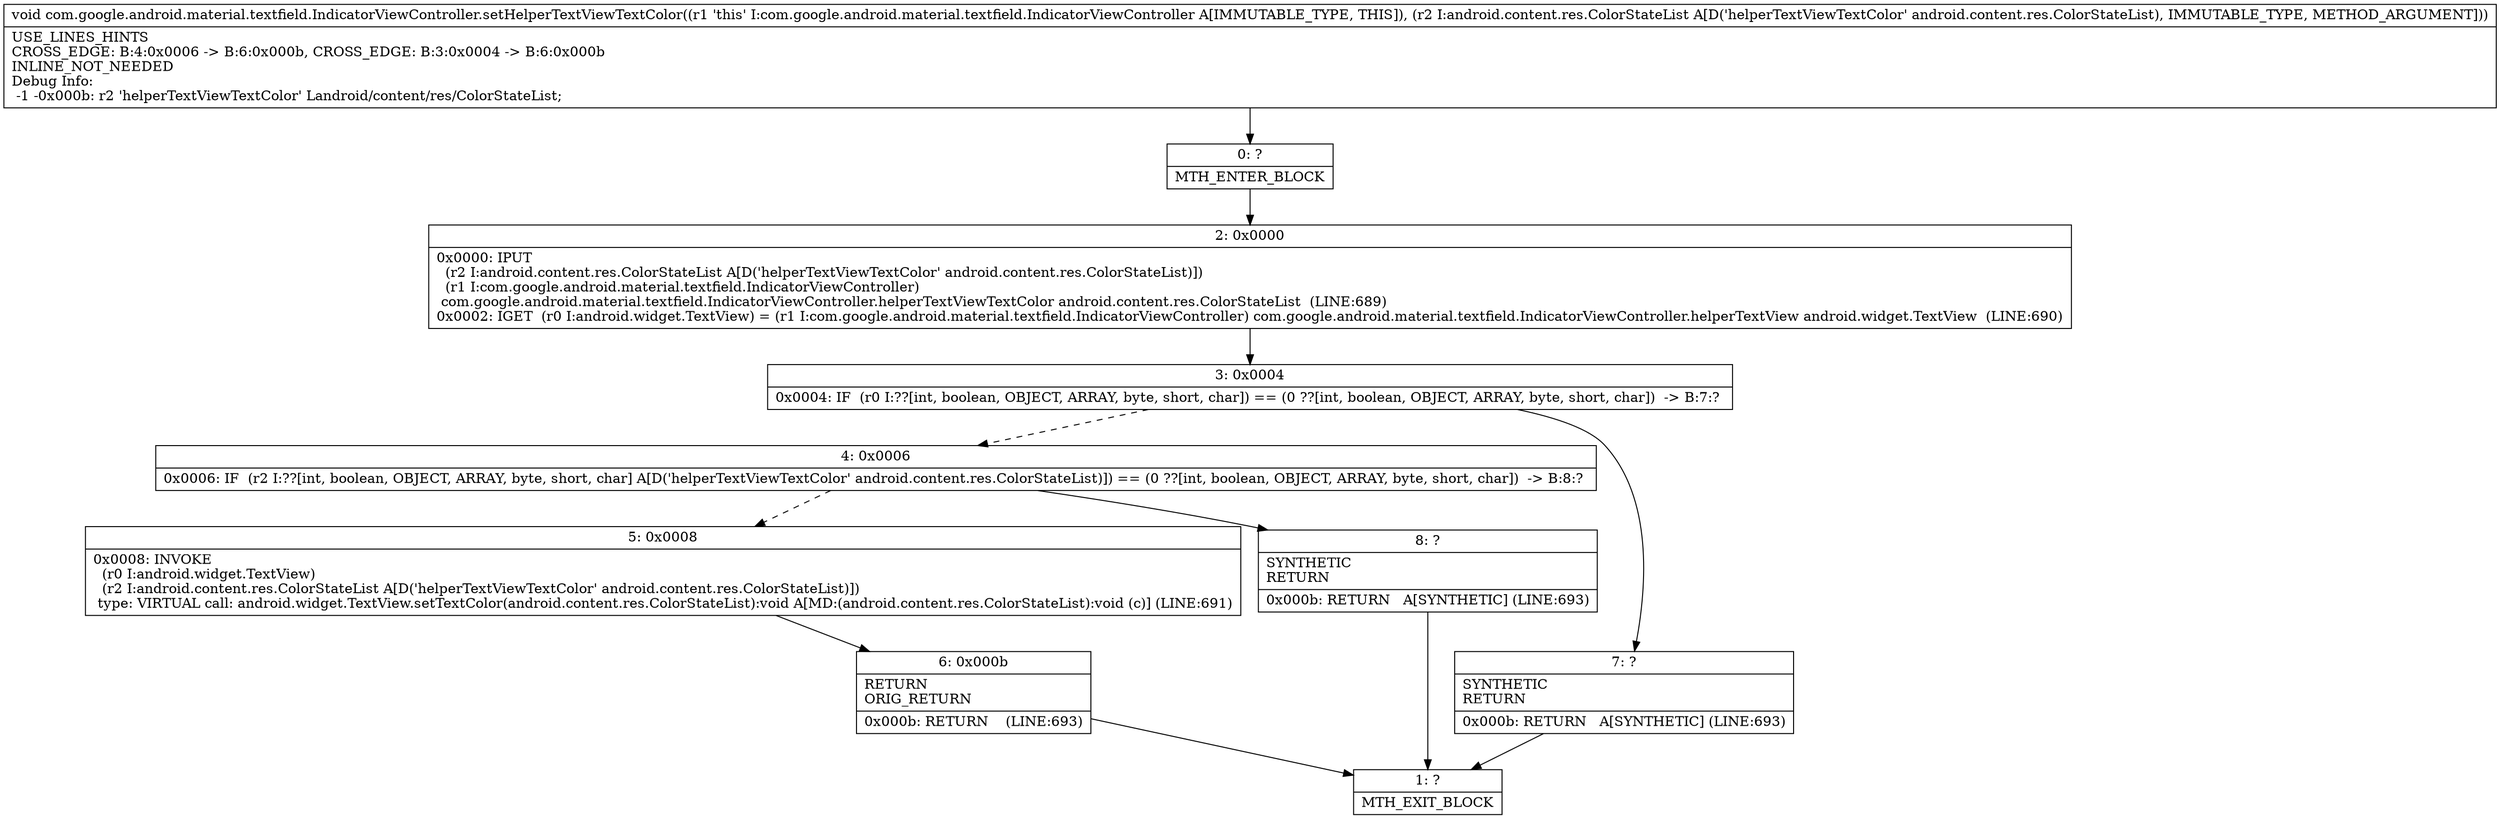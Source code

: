 digraph "CFG forcom.google.android.material.textfield.IndicatorViewController.setHelperTextViewTextColor(Landroid\/content\/res\/ColorStateList;)V" {
Node_0 [shape=record,label="{0\:\ ?|MTH_ENTER_BLOCK\l}"];
Node_2 [shape=record,label="{2\:\ 0x0000|0x0000: IPUT  \l  (r2 I:android.content.res.ColorStateList A[D('helperTextViewTextColor' android.content.res.ColorStateList)])\l  (r1 I:com.google.android.material.textfield.IndicatorViewController)\l com.google.android.material.textfield.IndicatorViewController.helperTextViewTextColor android.content.res.ColorStateList  (LINE:689)\l0x0002: IGET  (r0 I:android.widget.TextView) = (r1 I:com.google.android.material.textfield.IndicatorViewController) com.google.android.material.textfield.IndicatorViewController.helperTextView android.widget.TextView  (LINE:690)\l}"];
Node_3 [shape=record,label="{3\:\ 0x0004|0x0004: IF  (r0 I:??[int, boolean, OBJECT, ARRAY, byte, short, char]) == (0 ??[int, boolean, OBJECT, ARRAY, byte, short, char])  \-\> B:7:? \l}"];
Node_4 [shape=record,label="{4\:\ 0x0006|0x0006: IF  (r2 I:??[int, boolean, OBJECT, ARRAY, byte, short, char] A[D('helperTextViewTextColor' android.content.res.ColorStateList)]) == (0 ??[int, boolean, OBJECT, ARRAY, byte, short, char])  \-\> B:8:? \l}"];
Node_5 [shape=record,label="{5\:\ 0x0008|0x0008: INVOKE  \l  (r0 I:android.widget.TextView)\l  (r2 I:android.content.res.ColorStateList A[D('helperTextViewTextColor' android.content.res.ColorStateList)])\l type: VIRTUAL call: android.widget.TextView.setTextColor(android.content.res.ColorStateList):void A[MD:(android.content.res.ColorStateList):void (c)] (LINE:691)\l}"];
Node_6 [shape=record,label="{6\:\ 0x000b|RETURN\lORIG_RETURN\l|0x000b: RETURN    (LINE:693)\l}"];
Node_1 [shape=record,label="{1\:\ ?|MTH_EXIT_BLOCK\l}"];
Node_8 [shape=record,label="{8\:\ ?|SYNTHETIC\lRETURN\l|0x000b: RETURN   A[SYNTHETIC] (LINE:693)\l}"];
Node_7 [shape=record,label="{7\:\ ?|SYNTHETIC\lRETURN\l|0x000b: RETURN   A[SYNTHETIC] (LINE:693)\l}"];
MethodNode[shape=record,label="{void com.google.android.material.textfield.IndicatorViewController.setHelperTextViewTextColor((r1 'this' I:com.google.android.material.textfield.IndicatorViewController A[IMMUTABLE_TYPE, THIS]), (r2 I:android.content.res.ColorStateList A[D('helperTextViewTextColor' android.content.res.ColorStateList), IMMUTABLE_TYPE, METHOD_ARGUMENT]))  | USE_LINES_HINTS\lCROSS_EDGE: B:4:0x0006 \-\> B:6:0x000b, CROSS_EDGE: B:3:0x0004 \-\> B:6:0x000b\lINLINE_NOT_NEEDED\lDebug Info:\l  \-1 \-0x000b: r2 'helperTextViewTextColor' Landroid\/content\/res\/ColorStateList;\l}"];
MethodNode -> Node_0;Node_0 -> Node_2;
Node_2 -> Node_3;
Node_3 -> Node_4[style=dashed];
Node_3 -> Node_7;
Node_4 -> Node_5[style=dashed];
Node_4 -> Node_8;
Node_5 -> Node_6;
Node_6 -> Node_1;
Node_8 -> Node_1;
Node_7 -> Node_1;
}


